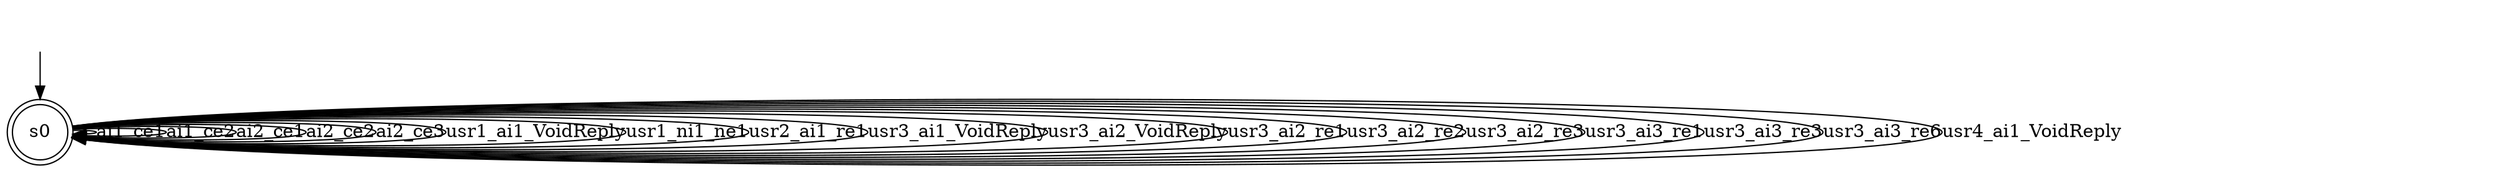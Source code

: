digraph T {
s0 [label="s0", shape=doublecircle];
s0 -> s0 [label="ai1_ce1"];
s0 -> s0 [label="ai1_ce2"];
s0 -> s0 [label="ai2_ce1"];
s0 -> s0 [label="ai2_ce2"];
s0 -> s0 [label="ai2_ce3"];
s0 -> s0 [label="usr1_ai1_VoidReply"];
s0 -> s0 [label="usr1_ni1_ne1"];
s0 -> s0 [label="usr2_ai1_re1"];
s0 -> s0 [label="usr3_ai1_VoidReply"];
s0 -> s0 [label="usr3_ai2_VoidReply"];
s0 -> s0 [label="usr3_ai2_re1"];
s0 -> s0 [label="usr3_ai2_re2"];
s0 -> s0 [label="usr3_ai2_re3"];
s0 -> s0 [label="usr3_ai3_re1"];
s0 -> s0 [label="usr3_ai3_re3"];
s0 -> s0 [label="usr3_ai3_re6"];
s0 -> s0 [label="usr4_ai1_VoidReply"];
__start0 [shape=none, label=""];
__start0 -> s0 [label=""];
}
